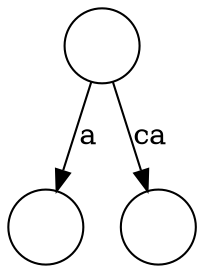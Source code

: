 digraph G{
    margin=0;
	node[shape=circle]
	t[label=""];
	ta[label=""];
	t->ta[label="a"]
	tca[label=""];
	t->tca[label="ca"]
}
